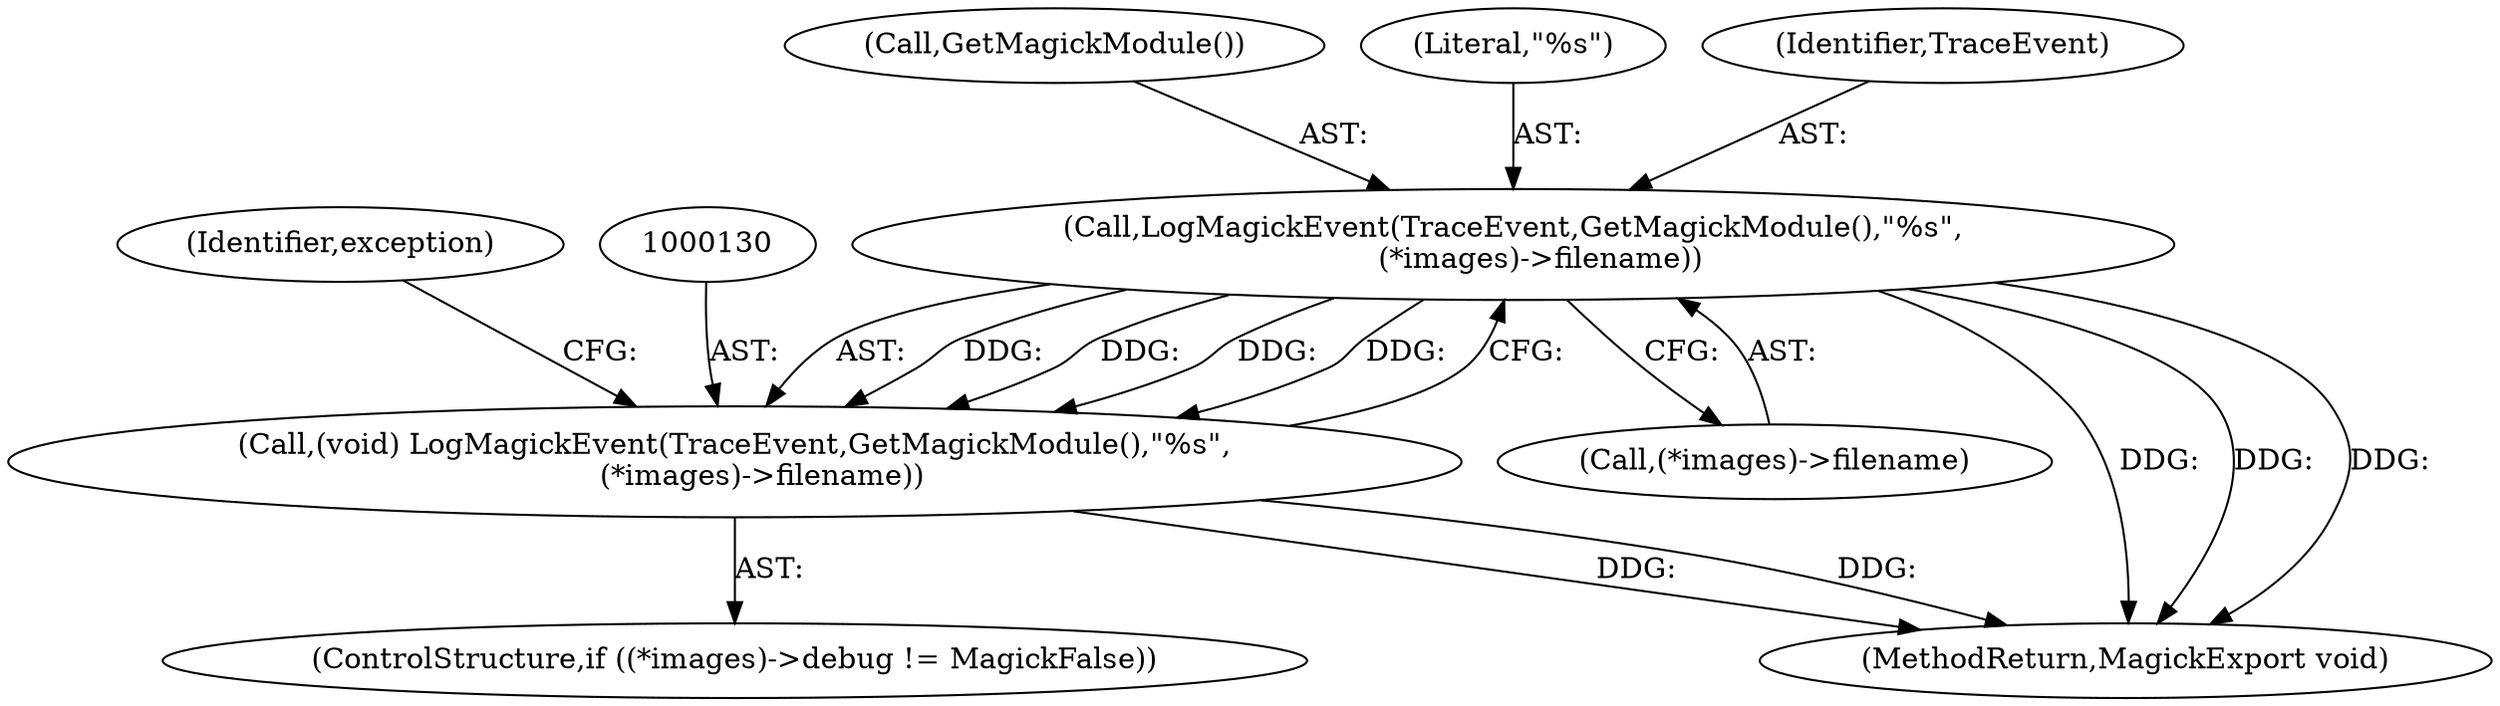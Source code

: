 digraph "0_ImageMagick6_4f31d78716ac94c85c244efcea368fea202e2ed4@pointer" {
"1000131" [label="(Call,LogMagickEvent(TraceEvent,GetMagickModule(),\"%s\",\n      (*images)->filename))"];
"1000129" [label="(Call,(void) LogMagickEvent(TraceEvent,GetMagickModule(),\"%s\",\n      (*images)->filename))"];
"1000133" [label="(Call,GetMagickModule())"];
"1000135" [label="(Call,(*images)->filename)"];
"1000129" [label="(Call,(void) LogMagickEvent(TraceEvent,GetMagickModule(),\"%s\",\n      (*images)->filename))"];
"1000134" [label="(Literal,\"%s\")"];
"1000286" [label="(MethodReturn,MagickExport void)"];
"1000141" [label="(Identifier,exception)"];
"1000122" [label="(ControlStructure,if ((*images)->debug != MagickFalse))"];
"1000132" [label="(Identifier,TraceEvent)"];
"1000131" [label="(Call,LogMagickEvent(TraceEvent,GetMagickModule(),\"%s\",\n      (*images)->filename))"];
"1000131" -> "1000129"  [label="AST: "];
"1000131" -> "1000135"  [label="CFG: "];
"1000132" -> "1000131"  [label="AST: "];
"1000133" -> "1000131"  [label="AST: "];
"1000134" -> "1000131"  [label="AST: "];
"1000135" -> "1000131"  [label="AST: "];
"1000129" -> "1000131"  [label="CFG: "];
"1000131" -> "1000286"  [label="DDG: "];
"1000131" -> "1000286"  [label="DDG: "];
"1000131" -> "1000286"  [label="DDG: "];
"1000131" -> "1000129"  [label="DDG: "];
"1000131" -> "1000129"  [label="DDG: "];
"1000131" -> "1000129"  [label="DDG: "];
"1000131" -> "1000129"  [label="DDG: "];
"1000129" -> "1000122"  [label="AST: "];
"1000130" -> "1000129"  [label="AST: "];
"1000141" -> "1000129"  [label="CFG: "];
"1000129" -> "1000286"  [label="DDG: "];
"1000129" -> "1000286"  [label="DDG: "];
}
